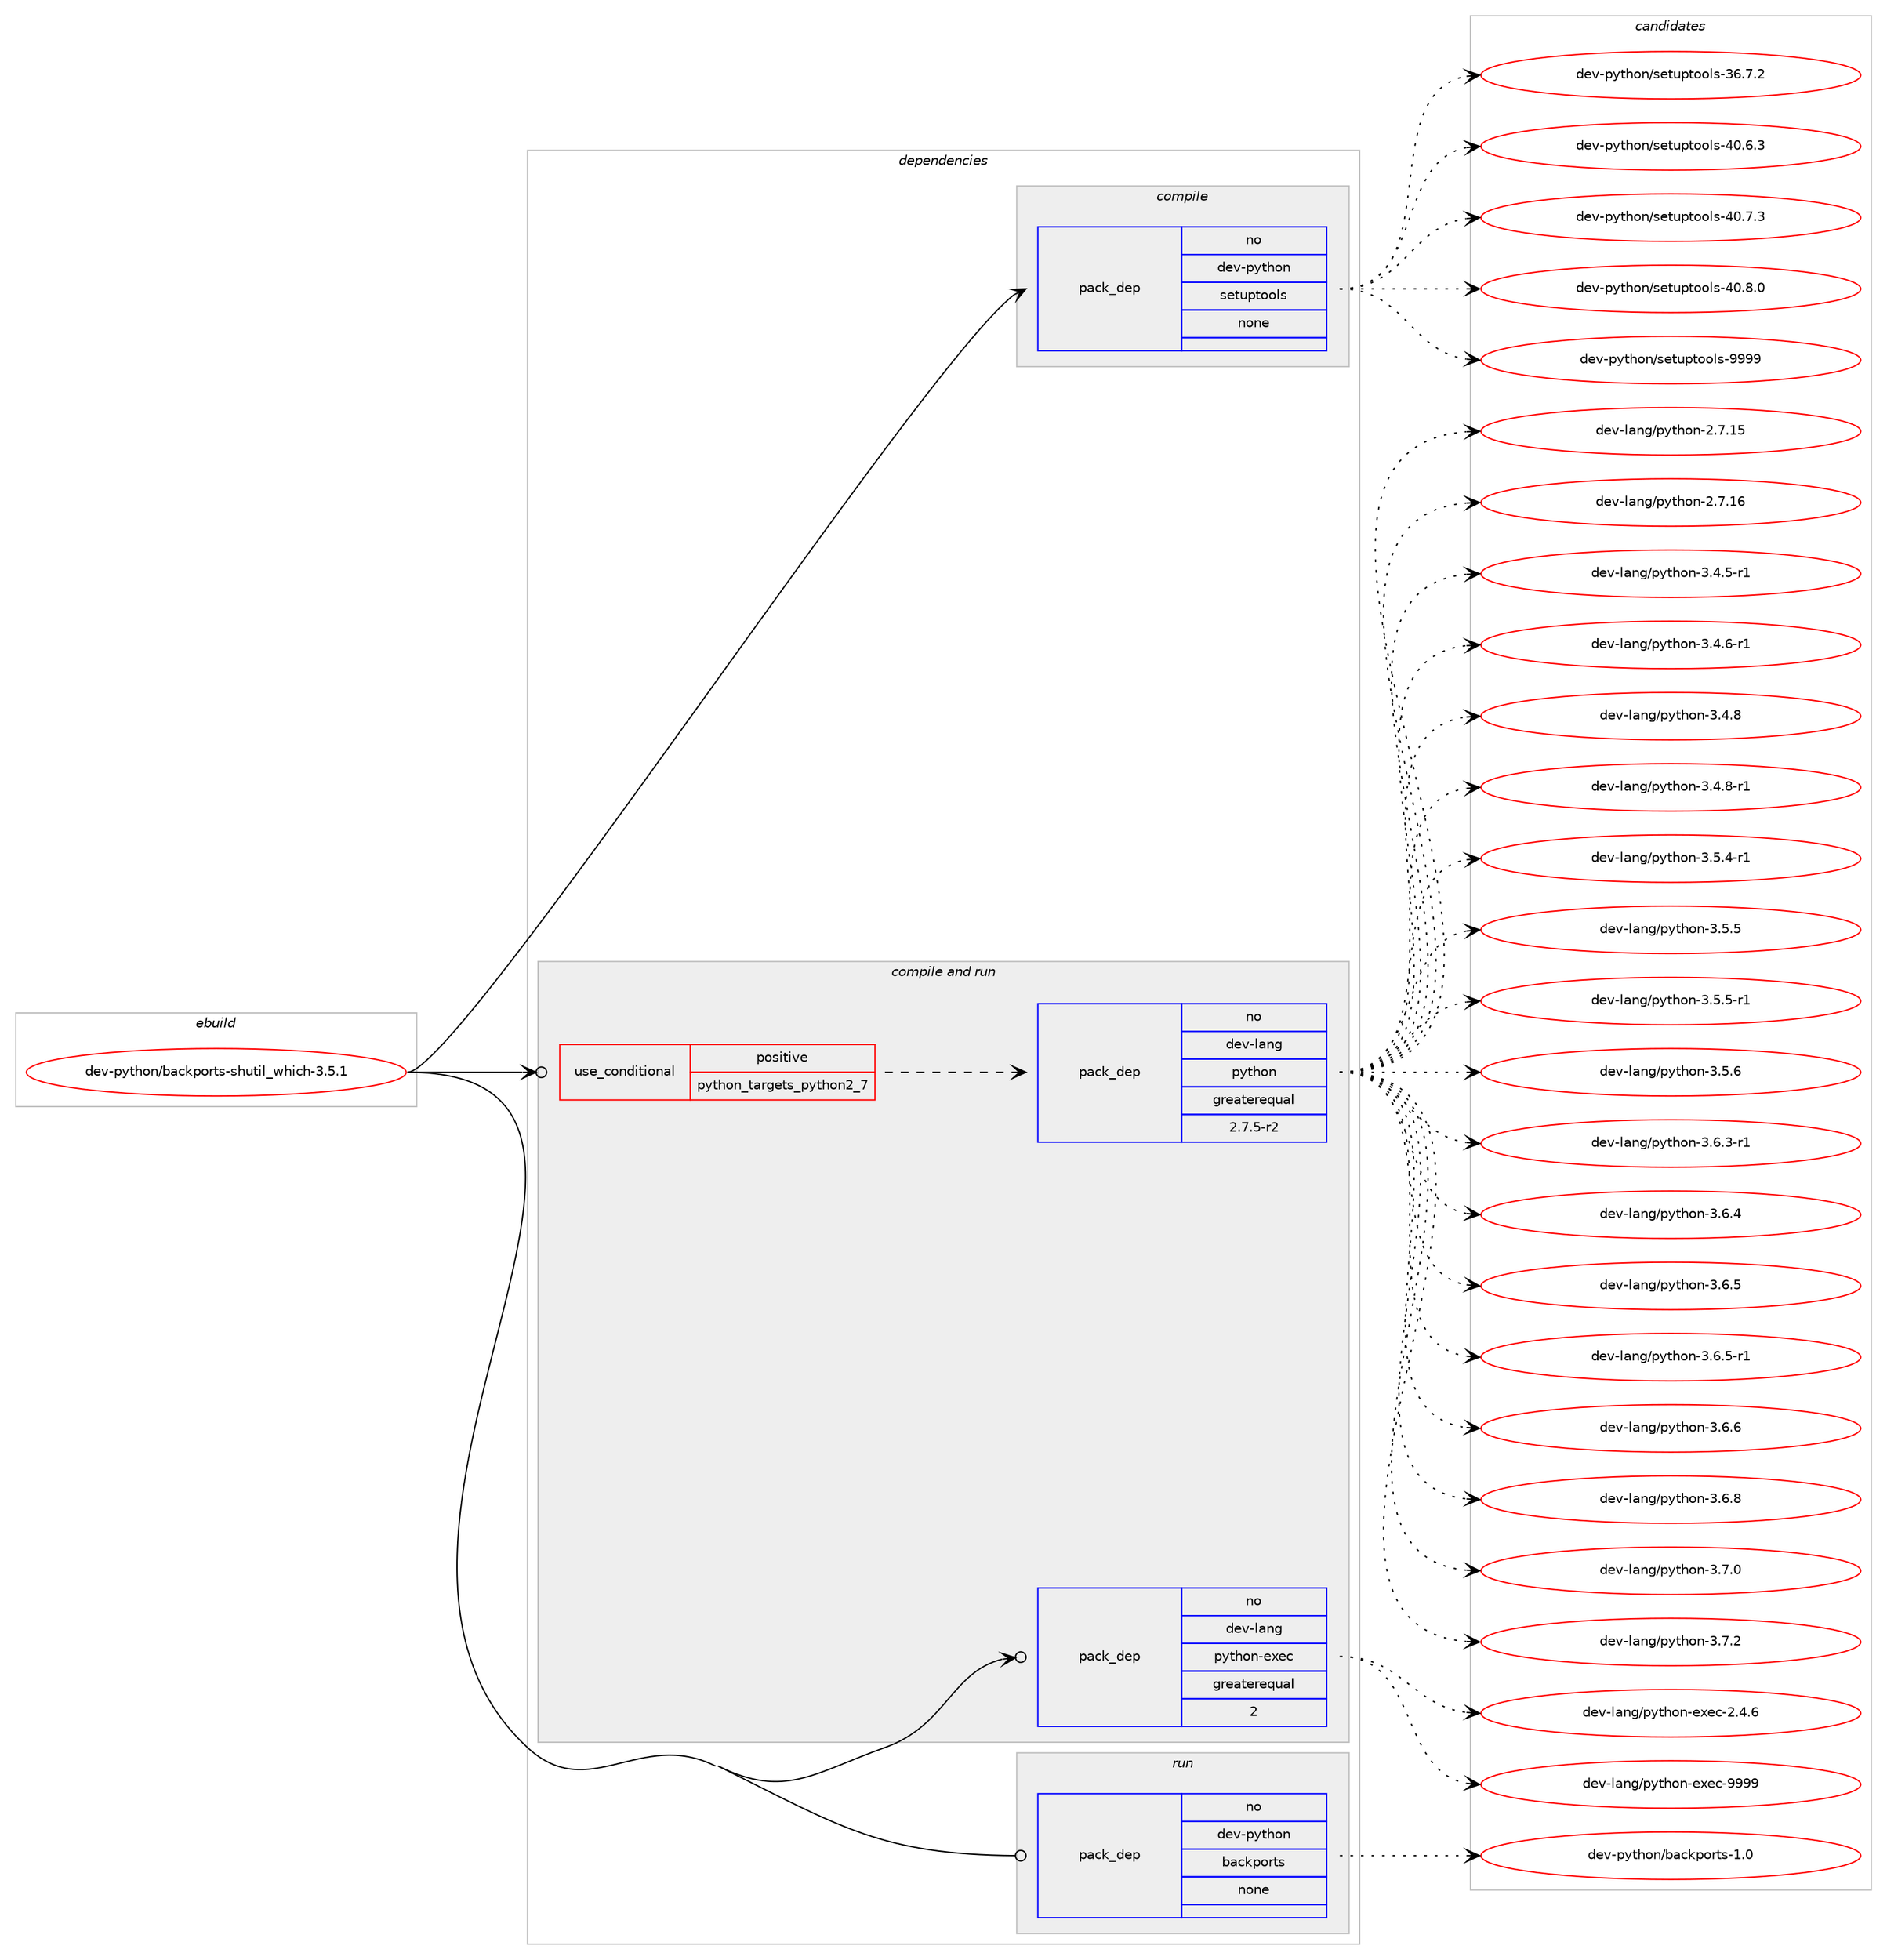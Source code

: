 digraph prolog {

# *************
# Graph options
# *************

newrank=true;
concentrate=true;
compound=true;
graph [rankdir=LR,fontname=Helvetica,fontsize=10,ranksep=1.5];#, ranksep=2.5, nodesep=0.2];
edge  [arrowhead=vee];
node  [fontname=Helvetica,fontsize=10];

# **********
# The ebuild
# **********

subgraph cluster_leftcol {
color=gray;
rank=same;
label=<<i>ebuild</i>>;
id [label="dev-python/backports-shutil_which-3.5.1", color=red, width=4, href="../dev-python/backports-shutil_which-3.5.1.svg"];
}

# ****************
# The dependencies
# ****************

subgraph cluster_midcol {
color=gray;
label=<<i>dependencies</i>>;
subgraph cluster_compile {
fillcolor="#eeeeee";
style=filled;
label=<<i>compile</i>>;
subgraph pack1005666 {
dependency1400334 [label=<<TABLE BORDER="0" CELLBORDER="1" CELLSPACING="0" CELLPADDING="4" WIDTH="220"><TR><TD ROWSPAN="6" CELLPADDING="30">pack_dep</TD></TR><TR><TD WIDTH="110">no</TD></TR><TR><TD>dev-python</TD></TR><TR><TD>setuptools</TD></TR><TR><TD>none</TD></TR><TR><TD></TD></TR></TABLE>>, shape=none, color=blue];
}
id:e -> dependency1400334:w [weight=20,style="solid",arrowhead="vee"];
}
subgraph cluster_compileandrun {
fillcolor="#eeeeee";
style=filled;
label=<<i>compile and run</i>>;
subgraph cond371441 {
dependency1400335 [label=<<TABLE BORDER="0" CELLBORDER="1" CELLSPACING="0" CELLPADDING="4"><TR><TD ROWSPAN="3" CELLPADDING="10">use_conditional</TD></TR><TR><TD>positive</TD></TR><TR><TD>python_targets_python2_7</TD></TR></TABLE>>, shape=none, color=red];
subgraph pack1005667 {
dependency1400336 [label=<<TABLE BORDER="0" CELLBORDER="1" CELLSPACING="0" CELLPADDING="4" WIDTH="220"><TR><TD ROWSPAN="6" CELLPADDING="30">pack_dep</TD></TR><TR><TD WIDTH="110">no</TD></TR><TR><TD>dev-lang</TD></TR><TR><TD>python</TD></TR><TR><TD>greaterequal</TD></TR><TR><TD>2.7.5-r2</TD></TR></TABLE>>, shape=none, color=blue];
}
dependency1400335:e -> dependency1400336:w [weight=20,style="dashed",arrowhead="vee"];
}
id:e -> dependency1400335:w [weight=20,style="solid",arrowhead="odotvee"];
subgraph pack1005668 {
dependency1400337 [label=<<TABLE BORDER="0" CELLBORDER="1" CELLSPACING="0" CELLPADDING="4" WIDTH="220"><TR><TD ROWSPAN="6" CELLPADDING="30">pack_dep</TD></TR><TR><TD WIDTH="110">no</TD></TR><TR><TD>dev-lang</TD></TR><TR><TD>python-exec</TD></TR><TR><TD>greaterequal</TD></TR><TR><TD>2</TD></TR></TABLE>>, shape=none, color=blue];
}
id:e -> dependency1400337:w [weight=20,style="solid",arrowhead="odotvee"];
}
subgraph cluster_run {
fillcolor="#eeeeee";
style=filled;
label=<<i>run</i>>;
subgraph pack1005669 {
dependency1400338 [label=<<TABLE BORDER="0" CELLBORDER="1" CELLSPACING="0" CELLPADDING="4" WIDTH="220"><TR><TD ROWSPAN="6" CELLPADDING="30">pack_dep</TD></TR><TR><TD WIDTH="110">no</TD></TR><TR><TD>dev-python</TD></TR><TR><TD>backports</TD></TR><TR><TD>none</TD></TR><TR><TD></TD></TR></TABLE>>, shape=none, color=blue];
}
id:e -> dependency1400338:w [weight=20,style="solid",arrowhead="odot"];
}
}

# **************
# The candidates
# **************

subgraph cluster_choices {
rank=same;
color=gray;
label=<<i>candidates</i>>;

subgraph choice1005666 {
color=black;
nodesep=1;
choice100101118451121211161041111104711510111611711211611111110811545515446554650 [label="dev-python/setuptools-36.7.2", color=red, width=4,href="../dev-python/setuptools-36.7.2.svg"];
choice100101118451121211161041111104711510111611711211611111110811545524846544651 [label="dev-python/setuptools-40.6.3", color=red, width=4,href="../dev-python/setuptools-40.6.3.svg"];
choice100101118451121211161041111104711510111611711211611111110811545524846554651 [label="dev-python/setuptools-40.7.3", color=red, width=4,href="../dev-python/setuptools-40.7.3.svg"];
choice100101118451121211161041111104711510111611711211611111110811545524846564648 [label="dev-python/setuptools-40.8.0", color=red, width=4,href="../dev-python/setuptools-40.8.0.svg"];
choice10010111845112121116104111110471151011161171121161111111081154557575757 [label="dev-python/setuptools-9999", color=red, width=4,href="../dev-python/setuptools-9999.svg"];
dependency1400334:e -> choice100101118451121211161041111104711510111611711211611111110811545515446554650:w [style=dotted,weight="100"];
dependency1400334:e -> choice100101118451121211161041111104711510111611711211611111110811545524846544651:w [style=dotted,weight="100"];
dependency1400334:e -> choice100101118451121211161041111104711510111611711211611111110811545524846554651:w [style=dotted,weight="100"];
dependency1400334:e -> choice100101118451121211161041111104711510111611711211611111110811545524846564648:w [style=dotted,weight="100"];
dependency1400334:e -> choice10010111845112121116104111110471151011161171121161111111081154557575757:w [style=dotted,weight="100"];
}
subgraph choice1005667 {
color=black;
nodesep=1;
choice10010111845108971101034711212111610411111045504655464953 [label="dev-lang/python-2.7.15", color=red, width=4,href="../dev-lang/python-2.7.15.svg"];
choice10010111845108971101034711212111610411111045504655464954 [label="dev-lang/python-2.7.16", color=red, width=4,href="../dev-lang/python-2.7.16.svg"];
choice1001011184510897110103471121211161041111104551465246534511449 [label="dev-lang/python-3.4.5-r1", color=red, width=4,href="../dev-lang/python-3.4.5-r1.svg"];
choice1001011184510897110103471121211161041111104551465246544511449 [label="dev-lang/python-3.4.6-r1", color=red, width=4,href="../dev-lang/python-3.4.6-r1.svg"];
choice100101118451089711010347112121116104111110455146524656 [label="dev-lang/python-3.4.8", color=red, width=4,href="../dev-lang/python-3.4.8.svg"];
choice1001011184510897110103471121211161041111104551465246564511449 [label="dev-lang/python-3.4.8-r1", color=red, width=4,href="../dev-lang/python-3.4.8-r1.svg"];
choice1001011184510897110103471121211161041111104551465346524511449 [label="dev-lang/python-3.5.4-r1", color=red, width=4,href="../dev-lang/python-3.5.4-r1.svg"];
choice100101118451089711010347112121116104111110455146534653 [label="dev-lang/python-3.5.5", color=red, width=4,href="../dev-lang/python-3.5.5.svg"];
choice1001011184510897110103471121211161041111104551465346534511449 [label="dev-lang/python-3.5.5-r1", color=red, width=4,href="../dev-lang/python-3.5.5-r1.svg"];
choice100101118451089711010347112121116104111110455146534654 [label="dev-lang/python-3.5.6", color=red, width=4,href="../dev-lang/python-3.5.6.svg"];
choice1001011184510897110103471121211161041111104551465446514511449 [label="dev-lang/python-3.6.3-r1", color=red, width=4,href="../dev-lang/python-3.6.3-r1.svg"];
choice100101118451089711010347112121116104111110455146544652 [label="dev-lang/python-3.6.4", color=red, width=4,href="../dev-lang/python-3.6.4.svg"];
choice100101118451089711010347112121116104111110455146544653 [label="dev-lang/python-3.6.5", color=red, width=4,href="../dev-lang/python-3.6.5.svg"];
choice1001011184510897110103471121211161041111104551465446534511449 [label="dev-lang/python-3.6.5-r1", color=red, width=4,href="../dev-lang/python-3.6.5-r1.svg"];
choice100101118451089711010347112121116104111110455146544654 [label="dev-lang/python-3.6.6", color=red, width=4,href="../dev-lang/python-3.6.6.svg"];
choice100101118451089711010347112121116104111110455146544656 [label="dev-lang/python-3.6.8", color=red, width=4,href="../dev-lang/python-3.6.8.svg"];
choice100101118451089711010347112121116104111110455146554648 [label="dev-lang/python-3.7.0", color=red, width=4,href="../dev-lang/python-3.7.0.svg"];
choice100101118451089711010347112121116104111110455146554650 [label="dev-lang/python-3.7.2", color=red, width=4,href="../dev-lang/python-3.7.2.svg"];
dependency1400336:e -> choice10010111845108971101034711212111610411111045504655464953:w [style=dotted,weight="100"];
dependency1400336:e -> choice10010111845108971101034711212111610411111045504655464954:w [style=dotted,weight="100"];
dependency1400336:e -> choice1001011184510897110103471121211161041111104551465246534511449:w [style=dotted,weight="100"];
dependency1400336:e -> choice1001011184510897110103471121211161041111104551465246544511449:w [style=dotted,weight="100"];
dependency1400336:e -> choice100101118451089711010347112121116104111110455146524656:w [style=dotted,weight="100"];
dependency1400336:e -> choice1001011184510897110103471121211161041111104551465246564511449:w [style=dotted,weight="100"];
dependency1400336:e -> choice1001011184510897110103471121211161041111104551465346524511449:w [style=dotted,weight="100"];
dependency1400336:e -> choice100101118451089711010347112121116104111110455146534653:w [style=dotted,weight="100"];
dependency1400336:e -> choice1001011184510897110103471121211161041111104551465346534511449:w [style=dotted,weight="100"];
dependency1400336:e -> choice100101118451089711010347112121116104111110455146534654:w [style=dotted,weight="100"];
dependency1400336:e -> choice1001011184510897110103471121211161041111104551465446514511449:w [style=dotted,weight="100"];
dependency1400336:e -> choice100101118451089711010347112121116104111110455146544652:w [style=dotted,weight="100"];
dependency1400336:e -> choice100101118451089711010347112121116104111110455146544653:w [style=dotted,weight="100"];
dependency1400336:e -> choice1001011184510897110103471121211161041111104551465446534511449:w [style=dotted,weight="100"];
dependency1400336:e -> choice100101118451089711010347112121116104111110455146544654:w [style=dotted,weight="100"];
dependency1400336:e -> choice100101118451089711010347112121116104111110455146544656:w [style=dotted,weight="100"];
dependency1400336:e -> choice100101118451089711010347112121116104111110455146554648:w [style=dotted,weight="100"];
dependency1400336:e -> choice100101118451089711010347112121116104111110455146554650:w [style=dotted,weight="100"];
}
subgraph choice1005668 {
color=black;
nodesep=1;
choice1001011184510897110103471121211161041111104510112010199455046524654 [label="dev-lang/python-exec-2.4.6", color=red, width=4,href="../dev-lang/python-exec-2.4.6.svg"];
choice10010111845108971101034711212111610411111045101120101994557575757 [label="dev-lang/python-exec-9999", color=red, width=4,href="../dev-lang/python-exec-9999.svg"];
dependency1400337:e -> choice1001011184510897110103471121211161041111104510112010199455046524654:w [style=dotted,weight="100"];
dependency1400337:e -> choice10010111845108971101034711212111610411111045101120101994557575757:w [style=dotted,weight="100"];
}
subgraph choice1005669 {
color=black;
nodesep=1;
choice100101118451121211161041111104798979910711211111411611545494648 [label="dev-python/backports-1.0", color=red, width=4,href="../dev-python/backports-1.0.svg"];
dependency1400338:e -> choice100101118451121211161041111104798979910711211111411611545494648:w [style=dotted,weight="100"];
}
}

}
